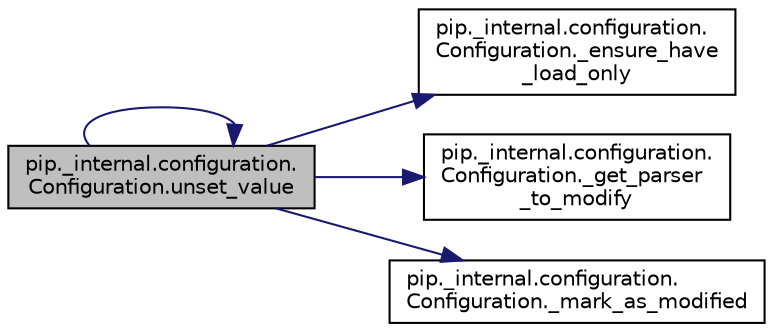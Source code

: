 digraph "pip._internal.configuration.Configuration.unset_value"
{
 // LATEX_PDF_SIZE
  edge [fontname="Helvetica",fontsize="10",labelfontname="Helvetica",labelfontsize="10"];
  node [fontname="Helvetica",fontsize="10",shape=record];
  rankdir="LR";
  Node1 [label="pip._internal.configuration.\lConfiguration.unset_value",height=0.2,width=0.4,color="black", fillcolor="grey75", style="filled", fontcolor="black",tooltip=" "];
  Node1 -> Node2 [color="midnightblue",fontsize="10",style="solid",fontname="Helvetica"];
  Node2 [label="pip._internal.configuration.\lConfiguration._ensure_have\l_load_only",height=0.2,width=0.4,color="black", fillcolor="white", style="filled",URL="$dc/da9/classpip_1_1__internal_1_1configuration_1_1_configuration.html#a25d7b17b20dec74d3a9ca69aa4d08e37",tooltip=" "];
  Node1 -> Node3 [color="midnightblue",fontsize="10",style="solid",fontname="Helvetica"];
  Node3 [label="pip._internal.configuration.\lConfiguration._get_parser\l_to_modify",height=0.2,width=0.4,color="black", fillcolor="white", style="filled",URL="$dc/da9/classpip_1_1__internal_1_1configuration_1_1_configuration.html#ae6844b0d1c0472d91cad0f2e29e3e31a",tooltip=" "];
  Node1 -> Node4 [color="midnightblue",fontsize="10",style="solid",fontname="Helvetica"];
  Node4 [label="pip._internal.configuration.\lConfiguration._mark_as_modified",height=0.2,width=0.4,color="black", fillcolor="white", style="filled",URL="$dc/da9/classpip_1_1__internal_1_1configuration_1_1_configuration.html#a5e78cea510cba6fed47e51f65119c95f",tooltip=" "];
  Node1 -> Node1 [color="midnightblue",fontsize="10",style="solid",fontname="Helvetica"];
}
